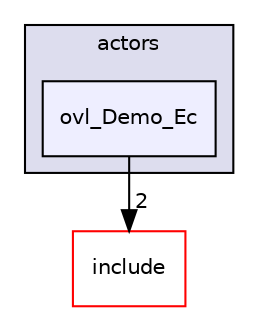 digraph "src/overlays/actors/ovl_Demo_Ec" {
  compound=true
  node [ fontsize="10", fontname="Helvetica"];
  edge [ labelfontsize="10", labelfontname="Helvetica"];
  subgraph clusterdir_e93473484be31ce7bcb356bd643a22f8 {
    graph [ bgcolor="#ddddee", pencolor="black", label="actors" fontname="Helvetica", fontsize="10", URL="dir_e93473484be31ce7bcb356bd643a22f8.html"]
  dir_7988d3374de24bc36fc84a29c73f376f [shape=box, label="ovl_Demo_Ec", style="filled", fillcolor="#eeeeff", pencolor="black", URL="dir_7988d3374de24bc36fc84a29c73f376f.html"];
  }
  dir_d44c64559bbebec7f509842c48db8b23 [shape=box label="include" fillcolor="white" style="filled" color="red" URL="dir_d44c64559bbebec7f509842c48db8b23.html"];
  dir_7988d3374de24bc36fc84a29c73f376f->dir_d44c64559bbebec7f509842c48db8b23 [headlabel="2", labeldistance=1.5 headhref="dir_000152_000000.html"];
}
